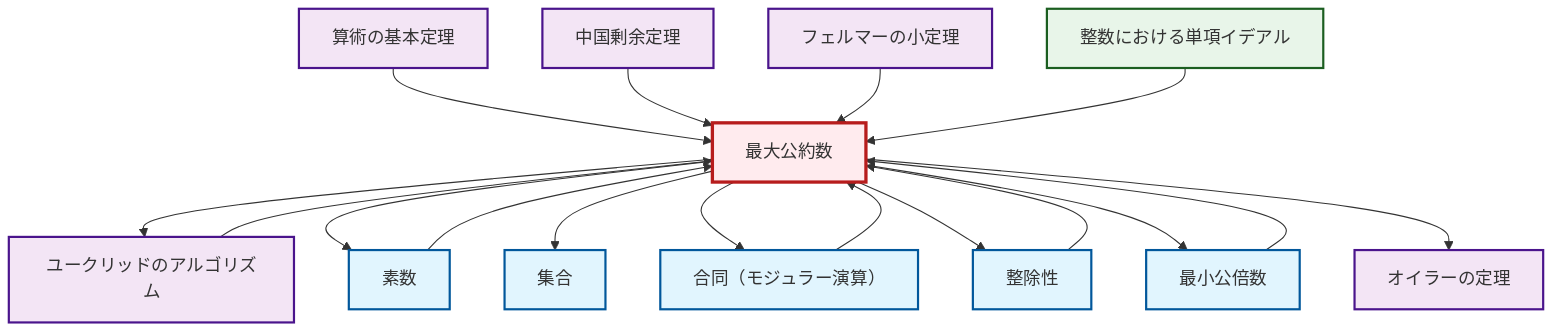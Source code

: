 graph TD
    classDef definition fill:#e1f5fe,stroke:#01579b,stroke-width:2px
    classDef theorem fill:#f3e5f5,stroke:#4a148c,stroke-width:2px
    classDef axiom fill:#fff3e0,stroke:#e65100,stroke-width:2px
    classDef example fill:#e8f5e9,stroke:#1b5e20,stroke-width:2px
    classDef current fill:#ffebee,stroke:#b71c1c,stroke-width:3px
    ex-principal-ideal["整数における単項イデアル"]:::example
    def-lcm["最小公倍数"]:::definition
    def-set["集合"]:::definition
    thm-chinese-remainder["中国剰余定理"]:::theorem
    def-gcd["最大公約数"]:::definition
    thm-euler["オイラーの定理"]:::theorem
    thm-fundamental-arithmetic["算術の基本定理"]:::theorem
    def-divisibility["整除性"]:::definition
    def-congruence["合同（モジュラー演算）"]:::definition
    def-prime["素数"]:::definition
    thm-fermat-little["フェルマーの小定理"]:::theorem
    thm-euclidean-algorithm["ユークリッドのアルゴリズム"]:::theorem
    thm-euclidean-algorithm --> def-gcd
    def-congruence --> def-gcd
    def-gcd --> thm-euclidean-algorithm
    def-gcd --> def-prime
    def-gcd --> def-set
    def-gcd --> def-congruence
    def-prime --> def-gcd
    def-gcd --> def-divisibility
    thm-fundamental-arithmetic --> def-gcd
    thm-chinese-remainder --> def-gcd
    def-gcd --> def-lcm
    thm-fermat-little --> def-gcd
    ex-principal-ideal --> def-gcd
    def-gcd --> thm-euler
    def-lcm --> def-gcd
    def-divisibility --> def-gcd
    class def-gcd current